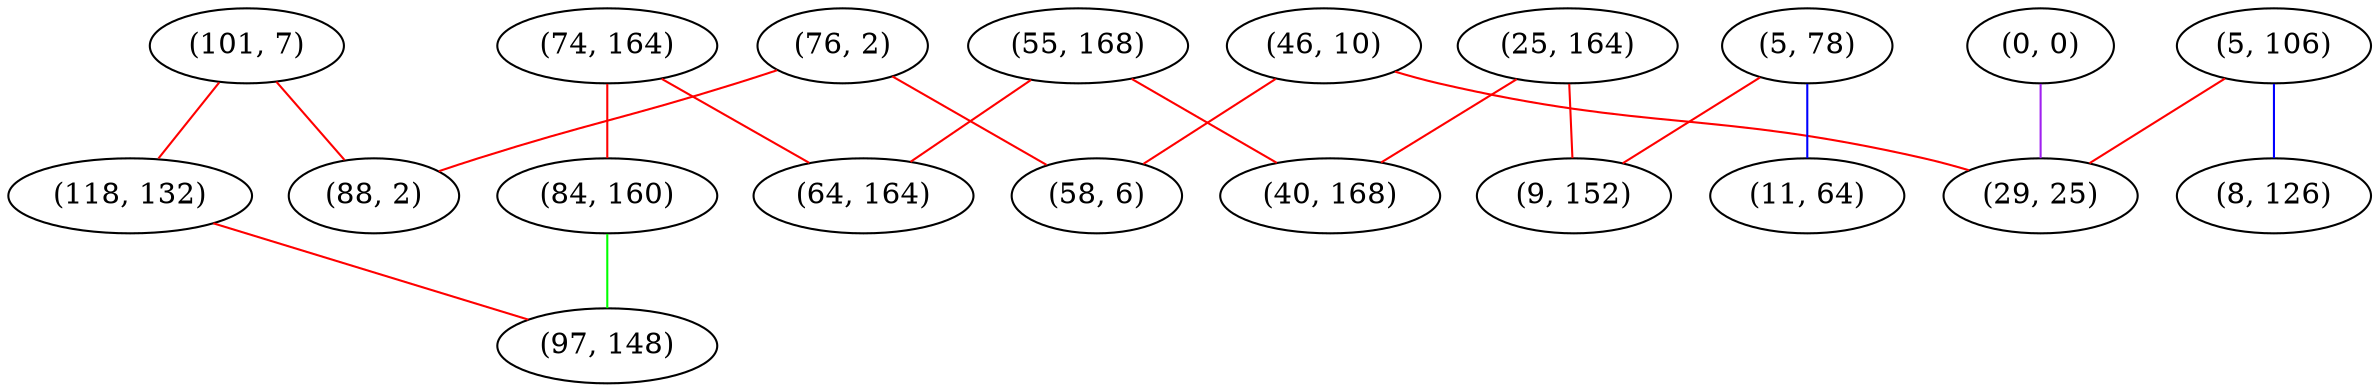 graph "" {
"(76, 2)";
"(46, 10)";
"(5, 106)";
"(74, 164)";
"(25, 164)";
"(8, 126)";
"(101, 7)";
"(55, 168)";
"(0, 0)";
"(84, 160)";
"(5, 78)";
"(118, 132)";
"(11, 64)";
"(40, 168)";
"(88, 2)";
"(64, 164)";
"(29, 25)";
"(9, 152)";
"(58, 6)";
"(97, 148)";
"(76, 2)" -- "(58, 6)"  [color=red, key=0, weight=1];
"(76, 2)" -- "(88, 2)"  [color=red, key=0, weight=1];
"(46, 10)" -- "(29, 25)"  [color=red, key=0, weight=1];
"(46, 10)" -- "(58, 6)"  [color=red, key=0, weight=1];
"(5, 106)" -- "(29, 25)"  [color=red, key=0, weight=1];
"(5, 106)" -- "(8, 126)"  [color=blue, key=0, weight=3];
"(74, 164)" -- "(84, 160)"  [color=red, key=0, weight=1];
"(74, 164)" -- "(64, 164)"  [color=red, key=0, weight=1];
"(25, 164)" -- "(9, 152)"  [color=red, key=0, weight=1];
"(25, 164)" -- "(40, 168)"  [color=red, key=0, weight=1];
"(101, 7)" -- "(118, 132)"  [color=red, key=0, weight=1];
"(101, 7)" -- "(88, 2)"  [color=red, key=0, weight=1];
"(55, 168)" -- "(40, 168)"  [color=red, key=0, weight=1];
"(55, 168)" -- "(64, 164)"  [color=red, key=0, weight=1];
"(0, 0)" -- "(29, 25)"  [color=purple, key=0, weight=4];
"(84, 160)" -- "(97, 148)"  [color=green, key=0, weight=2];
"(5, 78)" -- "(11, 64)"  [color=blue, key=0, weight=3];
"(5, 78)" -- "(9, 152)"  [color=red, key=0, weight=1];
"(118, 132)" -- "(97, 148)"  [color=red, key=0, weight=1];
}
